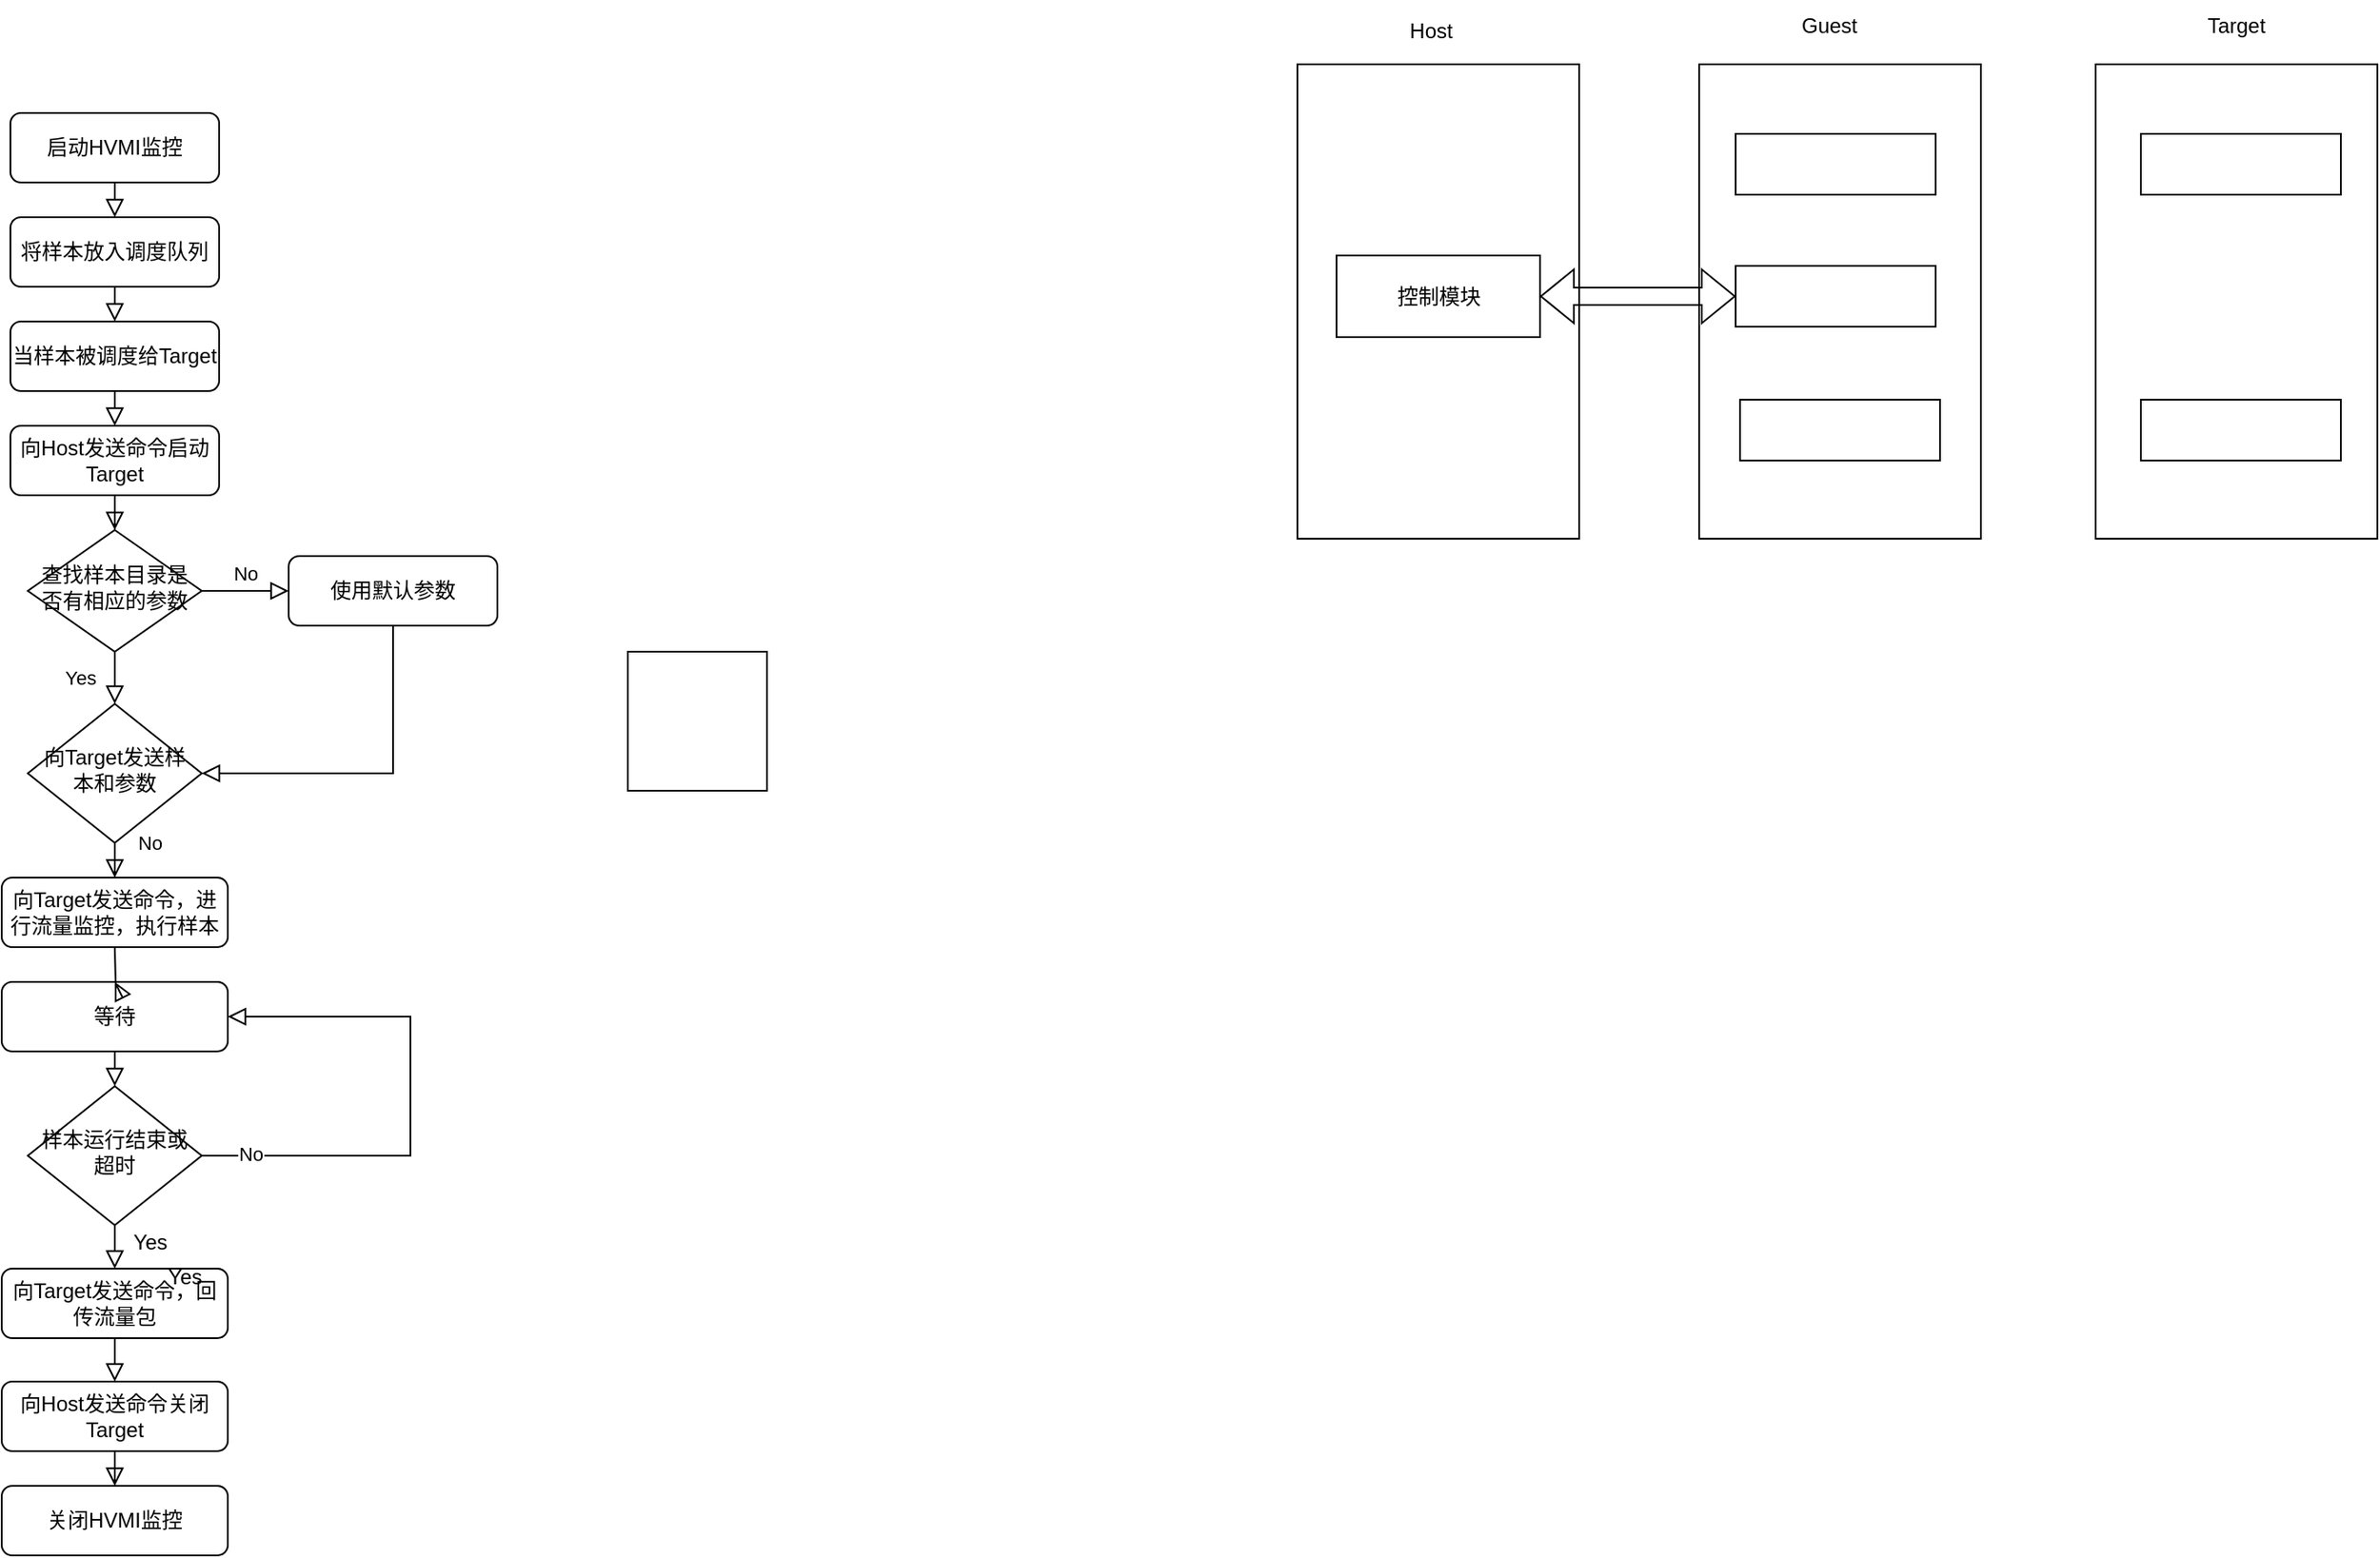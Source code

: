 <mxfile version="20.4.0" type="github" pages="2">
  <diagram id="C5RBs43oDa-KdzZeNtuy" name="Page-1">
    <mxGraphModel dx="748" dy="494" grid="0" gridSize="10" guides="1" tooltips="1" connect="1" arrows="1" fold="1" page="1" pageScale="1" pageWidth="827" pageHeight="1169" math="0" shadow="0">
      <root>
        <mxCell id="WIyWlLk6GJQsqaUBKTNV-0" />
        <mxCell id="WIyWlLk6GJQsqaUBKTNV-1" parent="WIyWlLk6GJQsqaUBKTNV-0" />
        <mxCell id="WIyWlLk6GJQsqaUBKTNV-2" value="" style="rounded=0;html=1;jettySize=auto;orthogonalLoop=1;fontSize=11;endArrow=block;endFill=0;endSize=8;strokeWidth=1;shadow=0;labelBackgroundColor=none;edgeStyle=orthogonalEdgeStyle;exitX=0.5;exitY=1;exitDx=0;exitDy=0;" parent="WIyWlLk6GJQsqaUBKTNV-1" source="L5bjJk7ckYGiC62Blhyu-32" target="WIyWlLk6GJQsqaUBKTNV-6" edge="1">
          <mxGeometry relative="1" as="geometry">
            <mxPoint x="255" y="440" as="sourcePoint" />
          </mxGeometry>
        </mxCell>
        <mxCell id="WIyWlLk6GJQsqaUBKTNV-3" value="启动HVMI监控" style="rounded=1;whiteSpace=wrap;html=1;fontSize=12;glass=0;strokeWidth=1;shadow=0;" parent="WIyWlLk6GJQsqaUBKTNV-1" vertex="1">
          <mxGeometry x="195" y="240" width="120" height="40" as="geometry" />
        </mxCell>
        <mxCell id="WIyWlLk6GJQsqaUBKTNV-4" value="Yes" style="rounded=0;html=1;jettySize=auto;orthogonalLoop=1;fontSize=11;endArrow=block;endFill=0;endSize=8;strokeWidth=1;shadow=0;labelBackgroundColor=none;edgeStyle=orthogonalEdgeStyle;" parent="WIyWlLk6GJQsqaUBKTNV-1" source="WIyWlLk6GJQsqaUBKTNV-6" target="WIyWlLk6GJQsqaUBKTNV-10" edge="1">
          <mxGeometry y="20" relative="1" as="geometry">
            <mxPoint as="offset" />
          </mxGeometry>
        </mxCell>
        <mxCell id="WIyWlLk6GJQsqaUBKTNV-5" value="No" style="edgeStyle=orthogonalEdgeStyle;rounded=0;html=1;jettySize=auto;orthogonalLoop=1;fontSize=11;endArrow=block;endFill=0;endSize=8;strokeWidth=1;shadow=0;labelBackgroundColor=none;" parent="WIyWlLk6GJQsqaUBKTNV-1" source="WIyWlLk6GJQsqaUBKTNV-6" target="WIyWlLk6GJQsqaUBKTNV-7" edge="1">
          <mxGeometry y="10" relative="1" as="geometry">
            <mxPoint as="offset" />
          </mxGeometry>
        </mxCell>
        <mxCell id="WIyWlLk6GJQsqaUBKTNV-6" value="查找样本目录是否有相应的参数" style="rhombus;whiteSpace=wrap;html=1;shadow=0;fontFamily=Helvetica;fontSize=12;align=center;strokeWidth=1;spacing=6;spacingTop=-4;" parent="WIyWlLk6GJQsqaUBKTNV-1" vertex="1">
          <mxGeometry x="205" y="480" width="100" height="70" as="geometry" />
        </mxCell>
        <mxCell id="WIyWlLk6GJQsqaUBKTNV-7" value="使用默认参数" style="rounded=1;whiteSpace=wrap;html=1;fontSize=12;glass=0;strokeWidth=1;shadow=0;" parent="WIyWlLk6GJQsqaUBKTNV-1" vertex="1">
          <mxGeometry x="355" y="495" width="120" height="40" as="geometry" />
        </mxCell>
        <mxCell id="WIyWlLk6GJQsqaUBKTNV-8" value="No" style="rounded=0;html=1;jettySize=auto;orthogonalLoop=1;fontSize=11;endArrow=block;endFill=0;endSize=8;strokeWidth=1;shadow=0;labelBackgroundColor=none;edgeStyle=orthogonalEdgeStyle;" parent="WIyWlLk6GJQsqaUBKTNV-1" source="WIyWlLk6GJQsqaUBKTNV-10" target="WIyWlLk6GJQsqaUBKTNV-11" edge="1">
          <mxGeometry x="0.333" y="20" relative="1" as="geometry">
            <mxPoint as="offset" />
          </mxGeometry>
        </mxCell>
        <mxCell id="WIyWlLk6GJQsqaUBKTNV-10" value="向Target发送样本和参数" style="rhombus;whiteSpace=wrap;html=1;shadow=0;fontFamily=Helvetica;fontSize=12;align=center;strokeWidth=1;spacing=6;spacingTop=-4;" parent="WIyWlLk6GJQsqaUBKTNV-1" vertex="1">
          <mxGeometry x="205" y="580" width="100" height="80" as="geometry" />
        </mxCell>
        <mxCell id="WIyWlLk6GJQsqaUBKTNV-11" value="向Target发送命令，进行流量监控，执行样本" style="rounded=1;whiteSpace=wrap;html=1;fontSize=12;glass=0;strokeWidth=1;shadow=0;" parent="WIyWlLk6GJQsqaUBKTNV-1" vertex="1">
          <mxGeometry x="190" y="680" width="130" height="40" as="geometry" />
        </mxCell>
        <mxCell id="L5bjJk7ckYGiC62Blhyu-9" value="" style="rounded=0;html=1;jettySize=auto;orthogonalLoop=1;fontSize=11;endArrow=block;endFill=0;endSize=8;strokeWidth=1;shadow=0;labelBackgroundColor=none;edgeStyle=orthogonalEdgeStyle;exitX=0.5;exitY=1;exitDx=0;exitDy=0;entryX=1;entryY=0.5;entryDx=0;entryDy=0;" parent="WIyWlLk6GJQsqaUBKTNV-1" source="WIyWlLk6GJQsqaUBKTNV-7" target="WIyWlLk6GJQsqaUBKTNV-10" edge="1">
          <mxGeometry relative="1" as="geometry">
            <mxPoint x="265" y="440" as="sourcePoint" />
            <mxPoint x="255" y="570" as="targetPoint" />
            <Array as="points">
              <mxPoint x="415" y="620" />
            </Array>
          </mxGeometry>
        </mxCell>
        <mxCell id="L5bjJk7ckYGiC62Blhyu-10" value="将样本放入调度队列" style="rounded=1;whiteSpace=wrap;html=1;fontSize=12;glass=0;strokeWidth=1;shadow=0;" parent="WIyWlLk6GJQsqaUBKTNV-1" vertex="1">
          <mxGeometry x="195" y="300" width="120" height="40" as="geometry" />
        </mxCell>
        <mxCell id="L5bjJk7ckYGiC62Blhyu-11" value="" style="rounded=0;html=1;jettySize=auto;orthogonalLoop=1;fontSize=11;endArrow=block;endFill=0;endSize=8;strokeWidth=1;shadow=0;labelBackgroundColor=none;edgeStyle=orthogonalEdgeStyle;exitX=0.5;exitY=1;exitDx=0;exitDy=0;entryX=0.5;entryY=0;entryDx=0;entryDy=0;" parent="WIyWlLk6GJQsqaUBKTNV-1" source="WIyWlLk6GJQsqaUBKTNV-3" target="L5bjJk7ckYGiC62Blhyu-10" edge="1">
          <mxGeometry relative="1" as="geometry">
            <mxPoint x="265" y="390" as="sourcePoint" />
            <mxPoint x="255" y="300" as="targetPoint" />
          </mxGeometry>
        </mxCell>
        <mxCell id="L5bjJk7ckYGiC62Blhyu-12" value="当样本被调度给Target" style="rounded=1;whiteSpace=wrap;html=1;fontSize=12;glass=0;strokeWidth=1;shadow=0;" parent="WIyWlLk6GJQsqaUBKTNV-1" vertex="1">
          <mxGeometry x="195" y="360" width="120" height="40" as="geometry" />
        </mxCell>
        <mxCell id="L5bjJk7ckYGiC62Blhyu-17" value="" style="rounded=0;html=1;jettySize=auto;orthogonalLoop=1;fontSize=11;endArrow=block;endFill=0;endSize=8;strokeWidth=1;shadow=0;labelBackgroundColor=none;edgeStyle=orthogonalEdgeStyle;exitX=0.5;exitY=1;exitDx=0;exitDy=0;entryX=0.5;entryY=0;entryDx=0;entryDy=0;" parent="WIyWlLk6GJQsqaUBKTNV-1" source="L5bjJk7ckYGiC62Blhyu-10" target="L5bjJk7ckYGiC62Blhyu-12" edge="1">
          <mxGeometry relative="1" as="geometry">
            <mxPoint x="265" y="270" as="sourcePoint" />
            <mxPoint x="265" y="300" as="targetPoint" />
          </mxGeometry>
        </mxCell>
        <mxCell id="L5bjJk7ckYGiC62Blhyu-18" value="等待" style="rounded=1;whiteSpace=wrap;html=1;fontSize=12;glass=0;strokeWidth=1;shadow=0;" parent="WIyWlLk6GJQsqaUBKTNV-1" vertex="1">
          <mxGeometry x="190" y="740" width="130" height="40" as="geometry" />
        </mxCell>
        <mxCell id="L5bjJk7ckYGiC62Blhyu-19" value="样本运行结束或超时" style="rhombus;whiteSpace=wrap;html=1;shadow=0;fontFamily=Helvetica;fontSize=12;align=center;strokeWidth=1;spacing=6;spacingTop=-4;" parent="WIyWlLk6GJQsqaUBKTNV-1" vertex="1">
          <mxGeometry x="205" y="800" width="100" height="80" as="geometry" />
        </mxCell>
        <mxCell id="L5bjJk7ckYGiC62Blhyu-21" value="" style="rounded=0;html=1;jettySize=auto;orthogonalLoop=1;fontSize=11;endArrow=block;endFill=0;endSize=8;strokeWidth=1;shadow=0;labelBackgroundColor=none;edgeStyle=orthogonalEdgeStyle;" parent="WIyWlLk6GJQsqaUBKTNV-1" target="L5bjJk7ckYGiC62Blhyu-18" edge="1">
          <mxGeometry relative="1" as="geometry">
            <mxPoint x="255" y="720" as="sourcePoint" />
            <mxPoint x="265" y="350" as="targetPoint" />
          </mxGeometry>
        </mxCell>
        <mxCell id="L5bjJk7ckYGiC62Blhyu-23" value="" style="rounded=0;html=1;jettySize=auto;orthogonalLoop=1;fontSize=11;endArrow=block;endFill=0;endSize=8;strokeWidth=1;shadow=0;labelBackgroundColor=none;edgeStyle=orthogonalEdgeStyle;entryX=0.5;entryY=0;entryDx=0;entryDy=0;" parent="WIyWlLk6GJQsqaUBKTNV-1" target="L5bjJk7ckYGiC62Blhyu-19" edge="1">
          <mxGeometry relative="1" as="geometry">
            <mxPoint x="255" y="780" as="sourcePoint" />
            <mxPoint x="265" y="750" as="targetPoint" />
          </mxGeometry>
        </mxCell>
        <mxCell id="L5bjJk7ckYGiC62Blhyu-24" value="向Target发送命令，回传流量包" style="rounded=1;whiteSpace=wrap;html=1;fontSize=12;glass=0;strokeWidth=1;shadow=0;" parent="WIyWlLk6GJQsqaUBKTNV-1" vertex="1">
          <mxGeometry x="190" y="905" width="130" height="40" as="geometry" />
        </mxCell>
        <mxCell id="L5bjJk7ckYGiC62Blhyu-26" value="" style="rounded=0;html=1;jettySize=auto;orthogonalLoop=1;fontSize=11;endArrow=block;endFill=0;endSize=8;strokeWidth=1;shadow=0;labelBackgroundColor=none;edgeStyle=orthogonalEdgeStyle;entryX=0.5;entryY=0;entryDx=0;entryDy=0;exitX=0.5;exitY=1;exitDx=0;exitDy=0;" parent="WIyWlLk6GJQsqaUBKTNV-1" source="L5bjJk7ckYGiC62Blhyu-19" target="L5bjJk7ckYGiC62Blhyu-24" edge="1">
          <mxGeometry relative="1" as="geometry">
            <mxPoint x="255" y="900" as="sourcePoint" />
            <mxPoint x="265" y="830" as="targetPoint" />
          </mxGeometry>
        </mxCell>
        <mxCell id="L5bjJk7ckYGiC62Blhyu-27" value="Yes" style="text;html=1;align=center;verticalAlign=middle;resizable=0;points=[];autosize=1;strokeColor=none;fillColor=none;" parent="WIyWlLk6GJQsqaUBKTNV-1" vertex="1">
          <mxGeometry x="255" y="875" width="40" height="30" as="geometry" />
        </mxCell>
        <mxCell id="L5bjJk7ckYGiC62Blhyu-28" value="" style="rounded=0;html=1;jettySize=auto;orthogonalLoop=1;fontSize=11;endArrow=block;endFill=0;endSize=8;strokeWidth=1;shadow=0;labelBackgroundColor=none;edgeStyle=orthogonalEdgeStyle;exitX=1;exitY=0.5;exitDx=0;exitDy=0;entryX=1;entryY=0.5;entryDx=0;entryDy=0;" parent="WIyWlLk6GJQsqaUBKTNV-1" source="L5bjJk7ckYGiC62Blhyu-19" target="L5bjJk7ckYGiC62Blhyu-18" edge="1">
          <mxGeometry relative="1" as="geometry">
            <mxPoint x="425" y="485" as="sourcePoint" />
            <mxPoint x="315" y="590" as="targetPoint" />
            <Array as="points">
              <mxPoint x="425" y="840" />
              <mxPoint x="425" y="760" />
            </Array>
          </mxGeometry>
        </mxCell>
        <mxCell id="L5bjJk7ckYGiC62Blhyu-29" value="No" style="edgeLabel;html=1;align=center;verticalAlign=middle;resizable=0;points=[];" parent="L5bjJk7ckYGiC62Blhyu-28" vertex="1" connectable="0">
          <mxGeometry x="-0.82" y="1" relative="1" as="geometry">
            <mxPoint as="offset" />
          </mxGeometry>
        </mxCell>
        <mxCell id="L5bjJk7ckYGiC62Blhyu-32" value="向Host发送命令启动Target" style="rounded=1;whiteSpace=wrap;html=1;fontSize=12;glass=0;strokeWidth=1;shadow=0;" parent="WIyWlLk6GJQsqaUBKTNV-1" vertex="1">
          <mxGeometry x="195" y="420" width="120" height="40" as="geometry" />
        </mxCell>
        <mxCell id="L5bjJk7ckYGiC62Blhyu-33" value="" style="rounded=0;html=1;jettySize=auto;orthogonalLoop=1;fontSize=11;endArrow=block;endFill=0;endSize=8;strokeWidth=1;shadow=0;labelBackgroundColor=none;edgeStyle=orthogonalEdgeStyle;exitX=0.5;exitY=1;exitDx=0;exitDy=0;entryX=0.5;entryY=0;entryDx=0;entryDy=0;" parent="WIyWlLk6GJQsqaUBKTNV-1" source="L5bjJk7ckYGiC62Blhyu-12" target="L5bjJk7ckYGiC62Blhyu-32" edge="1">
          <mxGeometry relative="1" as="geometry">
            <mxPoint x="265" y="350" as="sourcePoint" />
            <mxPoint x="265" y="370" as="targetPoint" />
            <Array as="points" />
          </mxGeometry>
        </mxCell>
        <mxCell id="L5bjJk7ckYGiC62Blhyu-34" value="向Host发送命令关闭Target" style="rounded=1;whiteSpace=wrap;html=1;fontSize=12;glass=0;strokeWidth=1;shadow=0;" parent="WIyWlLk6GJQsqaUBKTNV-1" vertex="1">
          <mxGeometry x="190" y="970" width="130" height="40" as="geometry" />
        </mxCell>
        <mxCell id="L5bjJk7ckYGiC62Blhyu-36" value="Yes" style="text;html=1;align=center;verticalAlign=middle;resizable=0;points=[];autosize=1;strokeColor=none;fillColor=none;" parent="WIyWlLk6GJQsqaUBKTNV-1" vertex="1">
          <mxGeometry x="275" y="895" width="40" height="30" as="geometry" />
        </mxCell>
        <mxCell id="L5bjJk7ckYGiC62Blhyu-37" value="" style="rounded=0;html=1;jettySize=auto;orthogonalLoop=1;fontSize=11;endArrow=block;endFill=0;endSize=8;strokeWidth=1;shadow=0;labelBackgroundColor=none;edgeStyle=orthogonalEdgeStyle;entryX=0.5;entryY=0;entryDx=0;entryDy=0;exitX=0.5;exitY=1;exitDx=0;exitDy=0;" parent="WIyWlLk6GJQsqaUBKTNV-1" source="L5bjJk7ckYGiC62Blhyu-24" target="L5bjJk7ckYGiC62Blhyu-34" edge="1">
          <mxGeometry relative="1" as="geometry">
            <mxPoint x="255" y="950" as="sourcePoint" />
            <mxPoint x="265" y="810" as="targetPoint" />
          </mxGeometry>
        </mxCell>
        <mxCell id="L5bjJk7ckYGiC62Blhyu-38" value="关闭HVMI监控" style="rounded=1;whiteSpace=wrap;html=1;fontSize=12;glass=0;strokeWidth=1;shadow=0;" parent="WIyWlLk6GJQsqaUBKTNV-1" vertex="1">
          <mxGeometry x="190" y="1030" width="130" height="40" as="geometry" />
        </mxCell>
        <mxCell id="L5bjJk7ckYGiC62Blhyu-39" value="" style="rounded=0;html=1;jettySize=auto;orthogonalLoop=1;fontSize=11;endArrow=block;endFill=0;endSize=8;strokeWidth=1;shadow=0;labelBackgroundColor=none;edgeStyle=orthogonalEdgeStyle;exitX=0.5;exitY=1;exitDx=0;exitDy=0;" parent="WIyWlLk6GJQsqaUBKTNV-1" source="L5bjJk7ckYGiC62Blhyu-34" target="L5bjJk7ckYGiC62Blhyu-38" edge="1">
          <mxGeometry relative="1" as="geometry">
            <mxPoint x="265" y="955" as="sourcePoint" />
            <mxPoint x="265" y="980" as="targetPoint" />
          </mxGeometry>
        </mxCell>
        <mxCell id="L5bjJk7ckYGiC62Blhyu-49" value="" style="whiteSpace=wrap;html=1;aspect=fixed;" parent="WIyWlLk6GJQsqaUBKTNV-1" vertex="1">
          <mxGeometry x="550" y="550" width="80" height="80" as="geometry" />
        </mxCell>
        <mxCell id="2C7Q1RRgd2hbF5ToqMca-0" value="" style="rounded=0;whiteSpace=wrap;html=1;" vertex="1" parent="WIyWlLk6GJQsqaUBKTNV-1">
          <mxGeometry x="1166" y="212" width="162" height="273" as="geometry" />
        </mxCell>
        <mxCell id="2C7Q1RRgd2hbF5ToqMca-1" value="" style="rounded=0;whiteSpace=wrap;html=1;" vertex="1" parent="WIyWlLk6GJQsqaUBKTNV-1">
          <mxGeometry x="1394" y="212" width="162" height="273" as="geometry" />
        </mxCell>
        <mxCell id="2C7Q1RRgd2hbF5ToqMca-2" value="" style="rounded=0;whiteSpace=wrap;html=1;" vertex="1" parent="WIyWlLk6GJQsqaUBKTNV-1">
          <mxGeometry x="1187" y="252" width="115" height="35" as="geometry" />
        </mxCell>
        <mxCell id="2C7Q1RRgd2hbF5ToqMca-3" value="" style="rounded=0;whiteSpace=wrap;html=1;" vertex="1" parent="WIyWlLk6GJQsqaUBKTNV-1">
          <mxGeometry x="1187" y="328" width="115" height="35" as="geometry" />
        </mxCell>
        <mxCell id="2C7Q1RRgd2hbF5ToqMca-4" value="" style="rounded=0;whiteSpace=wrap;html=1;" vertex="1" parent="WIyWlLk6GJQsqaUBKTNV-1">
          <mxGeometry x="1189.5" y="405" width="115" height="35" as="geometry" />
        </mxCell>
        <mxCell id="2C7Q1RRgd2hbF5ToqMca-6" value="" style="rounded=0;whiteSpace=wrap;html=1;" vertex="1" parent="WIyWlLk6GJQsqaUBKTNV-1">
          <mxGeometry x="1420" y="252" width="115" height="35" as="geometry" />
        </mxCell>
        <mxCell id="2C7Q1RRgd2hbF5ToqMca-7" value="" style="rounded=0;whiteSpace=wrap;html=1;" vertex="1" parent="WIyWlLk6GJQsqaUBKTNV-1">
          <mxGeometry x="1420" y="405" width="115" height="35" as="geometry" />
        </mxCell>
        <mxCell id="2C7Q1RRgd2hbF5ToqMca-9" value="" style="rounded=0;whiteSpace=wrap;html=1;" vertex="1" parent="WIyWlLk6GJQsqaUBKTNV-1">
          <mxGeometry x="935" y="212" width="162" height="273" as="geometry" />
        </mxCell>
        <mxCell id="2C7Q1RRgd2hbF5ToqMca-10" value="控制模块" style="rounded=0;whiteSpace=wrap;html=1;" vertex="1" parent="WIyWlLk6GJQsqaUBKTNV-1">
          <mxGeometry x="957.5" y="322" width="117" height="47" as="geometry" />
        </mxCell>
        <mxCell id="2C7Q1RRgd2hbF5ToqMca-12" value="Host" style="text;html=1;strokeColor=none;fillColor=none;align=center;verticalAlign=middle;whiteSpace=wrap;rounded=0;" vertex="1" parent="WIyWlLk6GJQsqaUBKTNV-1">
          <mxGeometry x="982" y="178" width="60" height="30" as="geometry" />
        </mxCell>
        <mxCell id="2C7Q1RRgd2hbF5ToqMca-13" value="Guest" style="text;html=1;strokeColor=none;fillColor=none;align=center;verticalAlign=middle;whiteSpace=wrap;rounded=0;" vertex="1" parent="WIyWlLk6GJQsqaUBKTNV-1">
          <mxGeometry x="1211" y="175" width="60" height="30" as="geometry" />
        </mxCell>
        <mxCell id="2C7Q1RRgd2hbF5ToqMca-14" value="Target" style="text;html=1;strokeColor=none;fillColor=none;align=center;verticalAlign=middle;whiteSpace=wrap;rounded=0;" vertex="1" parent="WIyWlLk6GJQsqaUBKTNV-1">
          <mxGeometry x="1445" y="175" width="60" height="30" as="geometry" />
        </mxCell>
        <mxCell id="2C7Q1RRgd2hbF5ToqMca-15" value="" style="shape=flexArrow;endArrow=classic;startArrow=classic;html=1;rounded=0;exitX=1;exitY=0.5;exitDx=0;exitDy=0;" edge="1" parent="WIyWlLk6GJQsqaUBKTNV-1" source="2C7Q1RRgd2hbF5ToqMca-10" target="2C7Q1RRgd2hbF5ToqMca-3">
          <mxGeometry width="100" height="100" relative="1" as="geometry">
            <mxPoint x="1097" y="344.5" as="sourcePoint" />
            <mxPoint x="1169" y="346.5" as="targetPoint" />
            <Array as="points" />
          </mxGeometry>
        </mxCell>
      </root>
    </mxGraphModel>
  </diagram>
  <diagram id="dv8fNbfLvrGS_oDKJWrS" name="第 2 页">
    <mxGraphModel dx="1209" dy="578" grid="1" gridSize="10" guides="1" tooltips="1" connect="1" arrows="1" fold="1" page="1" pageScale="1" pageWidth="827" pageHeight="1169" math="0" shadow="0">
      <root>
        <mxCell id="0" />
        <mxCell id="1" parent="0" />
      </root>
    </mxGraphModel>
  </diagram>
</mxfile>
